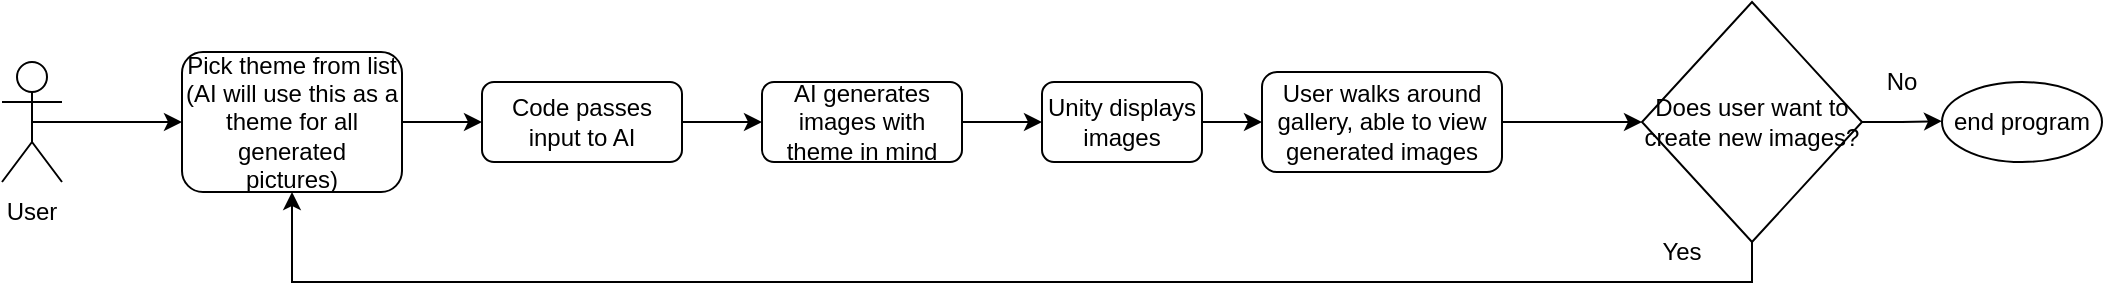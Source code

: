 <mxfile version="20.3.0" type="device"><diagram id="UwSfHh1qD_9zUT52DZIc" name="Page-1"><mxGraphModel dx="1221" dy="681" grid="1" gridSize="10" guides="1" tooltips="1" connect="1" arrows="1" fold="1" page="1" pageScale="1" pageWidth="850" pageHeight="1100" math="0" shadow="0"><root><mxCell id="0"/><mxCell id="1" parent="0"/><mxCell id="BQC3b7BboDQpf7Hgj_9s-15" style="edgeStyle=orthogonalEdgeStyle;rounded=0;orthogonalLoop=1;jettySize=auto;html=1;exitX=1;exitY=0.5;exitDx=0;exitDy=0;" edge="1" parent="1" source="BQC3b7BboDQpf7Hgj_9s-7" target="BQC3b7BboDQpf7Hgj_9s-16"><mxGeometry relative="1" as="geometry"><mxPoint x="540" y="249.8" as="targetPoint"/></mxGeometry></mxCell><mxCell id="BQC3b7BboDQpf7Hgj_9s-7" value="AI generates images with theme in mind" style="rounded=1;whiteSpace=wrap;html=1;fontSize=12;glass=0;strokeWidth=1;shadow=0;" vertex="1" parent="1"><mxGeometry x="390" y="230" width="100" height="40" as="geometry"/></mxCell><mxCell id="BQC3b7BboDQpf7Hgj_9s-8" style="edgeStyle=orthogonalEdgeStyle;rounded=0;orthogonalLoop=1;jettySize=auto;html=1;exitX=1;exitY=0.5;exitDx=0;exitDy=0;entryX=0;entryY=0.5;entryDx=0;entryDy=0;" edge="1" parent="1" source="BQC3b7BboDQpf7Hgj_9s-9" target="BQC3b7BboDQpf7Hgj_9s-7"><mxGeometry relative="1" as="geometry"/></mxCell><mxCell id="BQC3b7BboDQpf7Hgj_9s-9" value="Code passes input to AI" style="rounded=1;whiteSpace=wrap;html=1;fontSize=12;glass=0;strokeWidth=1;shadow=0;" vertex="1" parent="1"><mxGeometry x="250" y="230" width="100" height="40" as="geometry"/></mxCell><mxCell id="BQC3b7BboDQpf7Hgj_9s-10" style="edgeStyle=orthogonalEdgeStyle;rounded=0;orthogonalLoop=1;jettySize=auto;html=1;exitX=1;exitY=0.5;exitDx=0;exitDy=0;entryX=0;entryY=0.5;entryDx=0;entryDy=0;" edge="1" parent="1" source="BQC3b7BboDQpf7Hgj_9s-11" target="BQC3b7BboDQpf7Hgj_9s-9"><mxGeometry relative="1" as="geometry"/></mxCell><mxCell id="BQC3b7BboDQpf7Hgj_9s-11" value="Pick theme from list (AI will use this as a theme for all generated &lt;br&gt;pictures)" style="rounded=1;whiteSpace=wrap;html=1;fontSize=12;glass=0;strokeWidth=1;shadow=0;" vertex="1" parent="1"><mxGeometry x="100" y="215" width="110" height="70" as="geometry"/></mxCell><mxCell id="BQC3b7BboDQpf7Hgj_9s-12" style="edgeStyle=orthogonalEdgeStyle;rounded=0;orthogonalLoop=1;jettySize=auto;html=1;exitX=0.5;exitY=0.5;exitDx=0;exitDy=0;exitPerimeter=0;entryX=0;entryY=0.5;entryDx=0;entryDy=0;" edge="1" parent="1" source="BQC3b7BboDQpf7Hgj_9s-13" target="BQC3b7BboDQpf7Hgj_9s-11"><mxGeometry relative="1" as="geometry"/></mxCell><mxCell id="BQC3b7BboDQpf7Hgj_9s-13" value="Actor" style="shape=umlActor;verticalLabelPosition=bottom;verticalAlign=top;html=1;outlineConnect=0;" vertex="1" parent="1"><mxGeometry x="10" y="220" width="30" height="60" as="geometry"/></mxCell><mxCell id="BQC3b7BboDQpf7Hgj_9s-14" value="User" style="text;html=1;align=center;verticalAlign=middle;whiteSpace=wrap;rounded=0;fillColor=#FFFFFF;" vertex="1" parent="1"><mxGeometry x="10" y="285" width="30" height="20" as="geometry"/></mxCell><mxCell id="BQC3b7BboDQpf7Hgj_9s-17" style="edgeStyle=orthogonalEdgeStyle;rounded=0;orthogonalLoop=1;jettySize=auto;html=1;" edge="1" parent="1" source="BQC3b7BboDQpf7Hgj_9s-16" target="BQC3b7BboDQpf7Hgj_9s-18"><mxGeometry relative="1" as="geometry"><mxPoint x="670" y="250" as="targetPoint"/></mxGeometry></mxCell><mxCell id="BQC3b7BboDQpf7Hgj_9s-16" value="Unity displays images" style="rounded=1;whiteSpace=wrap;html=1;" vertex="1" parent="1"><mxGeometry x="530" y="230" width="80" height="40" as="geometry"/></mxCell><mxCell id="BQC3b7BboDQpf7Hgj_9s-22" style="edgeStyle=orthogonalEdgeStyle;rounded=0;orthogonalLoop=1;jettySize=auto;html=1;exitX=1;exitY=0.5;exitDx=0;exitDy=0;entryX=0;entryY=0.5;entryDx=0;entryDy=0;" edge="1" parent="1" source="BQC3b7BboDQpf7Hgj_9s-18" target="BQC3b7BboDQpf7Hgj_9s-19"><mxGeometry relative="1" as="geometry"/></mxCell><mxCell id="BQC3b7BboDQpf7Hgj_9s-18" value="User walks around gallery, able to view generated images" style="rounded=1;whiteSpace=wrap;html=1;" vertex="1" parent="1"><mxGeometry x="640" y="225" width="120" height="50" as="geometry"/></mxCell><mxCell id="BQC3b7BboDQpf7Hgj_9s-23" style="edgeStyle=orthogonalEdgeStyle;rounded=0;orthogonalLoop=1;jettySize=auto;html=1;exitX=0.5;exitY=1;exitDx=0;exitDy=0;entryX=0.5;entryY=1;entryDx=0;entryDy=0;" edge="1" parent="1" source="BQC3b7BboDQpf7Hgj_9s-19" target="BQC3b7BboDQpf7Hgj_9s-11"><mxGeometry relative="1" as="geometry"/></mxCell><mxCell id="BQC3b7BboDQpf7Hgj_9s-24" style="edgeStyle=orthogonalEdgeStyle;rounded=0;orthogonalLoop=1;jettySize=auto;html=1;exitX=1;exitY=0.5;exitDx=0;exitDy=0;" edge="1" parent="1" source="BQC3b7BboDQpf7Hgj_9s-19"><mxGeometry relative="1" as="geometry"><mxPoint x="980" y="249.588" as="targetPoint"/></mxGeometry></mxCell><mxCell id="BQC3b7BboDQpf7Hgj_9s-19" value="Does user want to create new images?" style="rhombus;whiteSpace=wrap;html=1;" vertex="1" parent="1"><mxGeometry x="830" y="190" width="110" height="120" as="geometry"/></mxCell><mxCell id="BQC3b7BboDQpf7Hgj_9s-26" value="Yes" style="text;html=1;strokeColor=none;fillColor=none;align=center;verticalAlign=middle;whiteSpace=wrap;rounded=0;" vertex="1" parent="1"><mxGeometry x="820" y="300" width="60" height="30" as="geometry"/></mxCell><mxCell id="BQC3b7BboDQpf7Hgj_9s-27" value="No" style="text;html=1;strokeColor=none;fillColor=none;align=center;verticalAlign=middle;whiteSpace=wrap;rounded=0;" vertex="1" parent="1"><mxGeometry x="930" y="215" width="60" height="30" as="geometry"/></mxCell><mxCell id="BQC3b7BboDQpf7Hgj_9s-28" value="end program" style="ellipse;whiteSpace=wrap;html=1;" vertex="1" parent="1"><mxGeometry x="980" y="230" width="80" height="40" as="geometry"/></mxCell></root></mxGraphModel></diagram></mxfile>